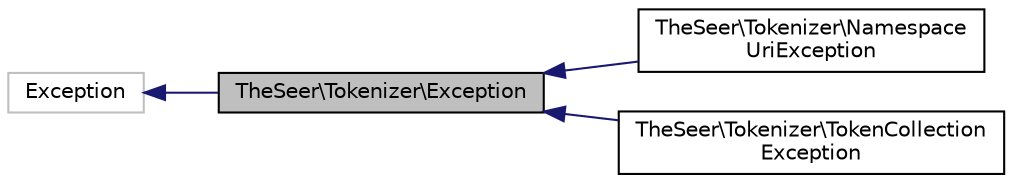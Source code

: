 digraph "TheSeer\Tokenizer\Exception"
{
  edge [fontname="Helvetica",fontsize="10",labelfontname="Helvetica",labelfontsize="10"];
  node [fontname="Helvetica",fontsize="10",shape=record];
  rankdir="LR";
  Node0 [label="TheSeer\\Tokenizer\\Exception",height=0.2,width=0.4,color="black", fillcolor="grey75", style="filled", fontcolor="black"];
  Node1 -> Node0 [dir="back",color="midnightblue",fontsize="10",style="solid",fontname="Helvetica"];
  Node1 [label="Exception",height=0.2,width=0.4,color="grey75", fillcolor="white", style="filled"];
  Node0 -> Node2 [dir="back",color="midnightblue",fontsize="10",style="solid",fontname="Helvetica"];
  Node2 [label="TheSeer\\Tokenizer\\Namespace\lUriException",height=0.2,width=0.4,color="black", fillcolor="white", style="filled",URL="$classTheSeer_1_1Tokenizer_1_1NamespaceUriException.html"];
  Node0 -> Node3 [dir="back",color="midnightblue",fontsize="10",style="solid",fontname="Helvetica"];
  Node3 [label="TheSeer\\Tokenizer\\TokenCollection\lException",height=0.2,width=0.4,color="black", fillcolor="white", style="filled",URL="$classTheSeer_1_1Tokenizer_1_1TokenCollectionException.html"];
}
